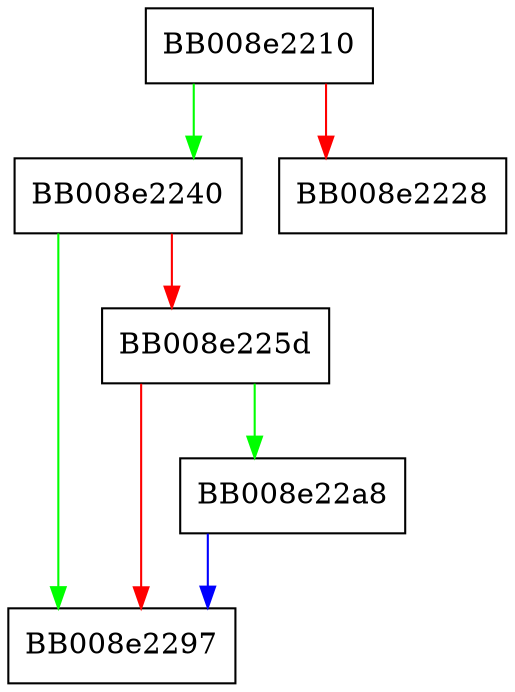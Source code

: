 digraph __resolv_context_get {
  node [shape="box"];
  graph [splines=ortho];
  BB008e2210 -> BB008e2240 [color="green"];
  BB008e2210 -> BB008e2228 [color="red"];
  BB008e2240 -> BB008e2297 [color="green"];
  BB008e2240 -> BB008e225d [color="red"];
  BB008e225d -> BB008e22a8 [color="green"];
  BB008e225d -> BB008e2297 [color="red"];
  BB008e22a8 -> BB008e2297 [color="blue"];
}